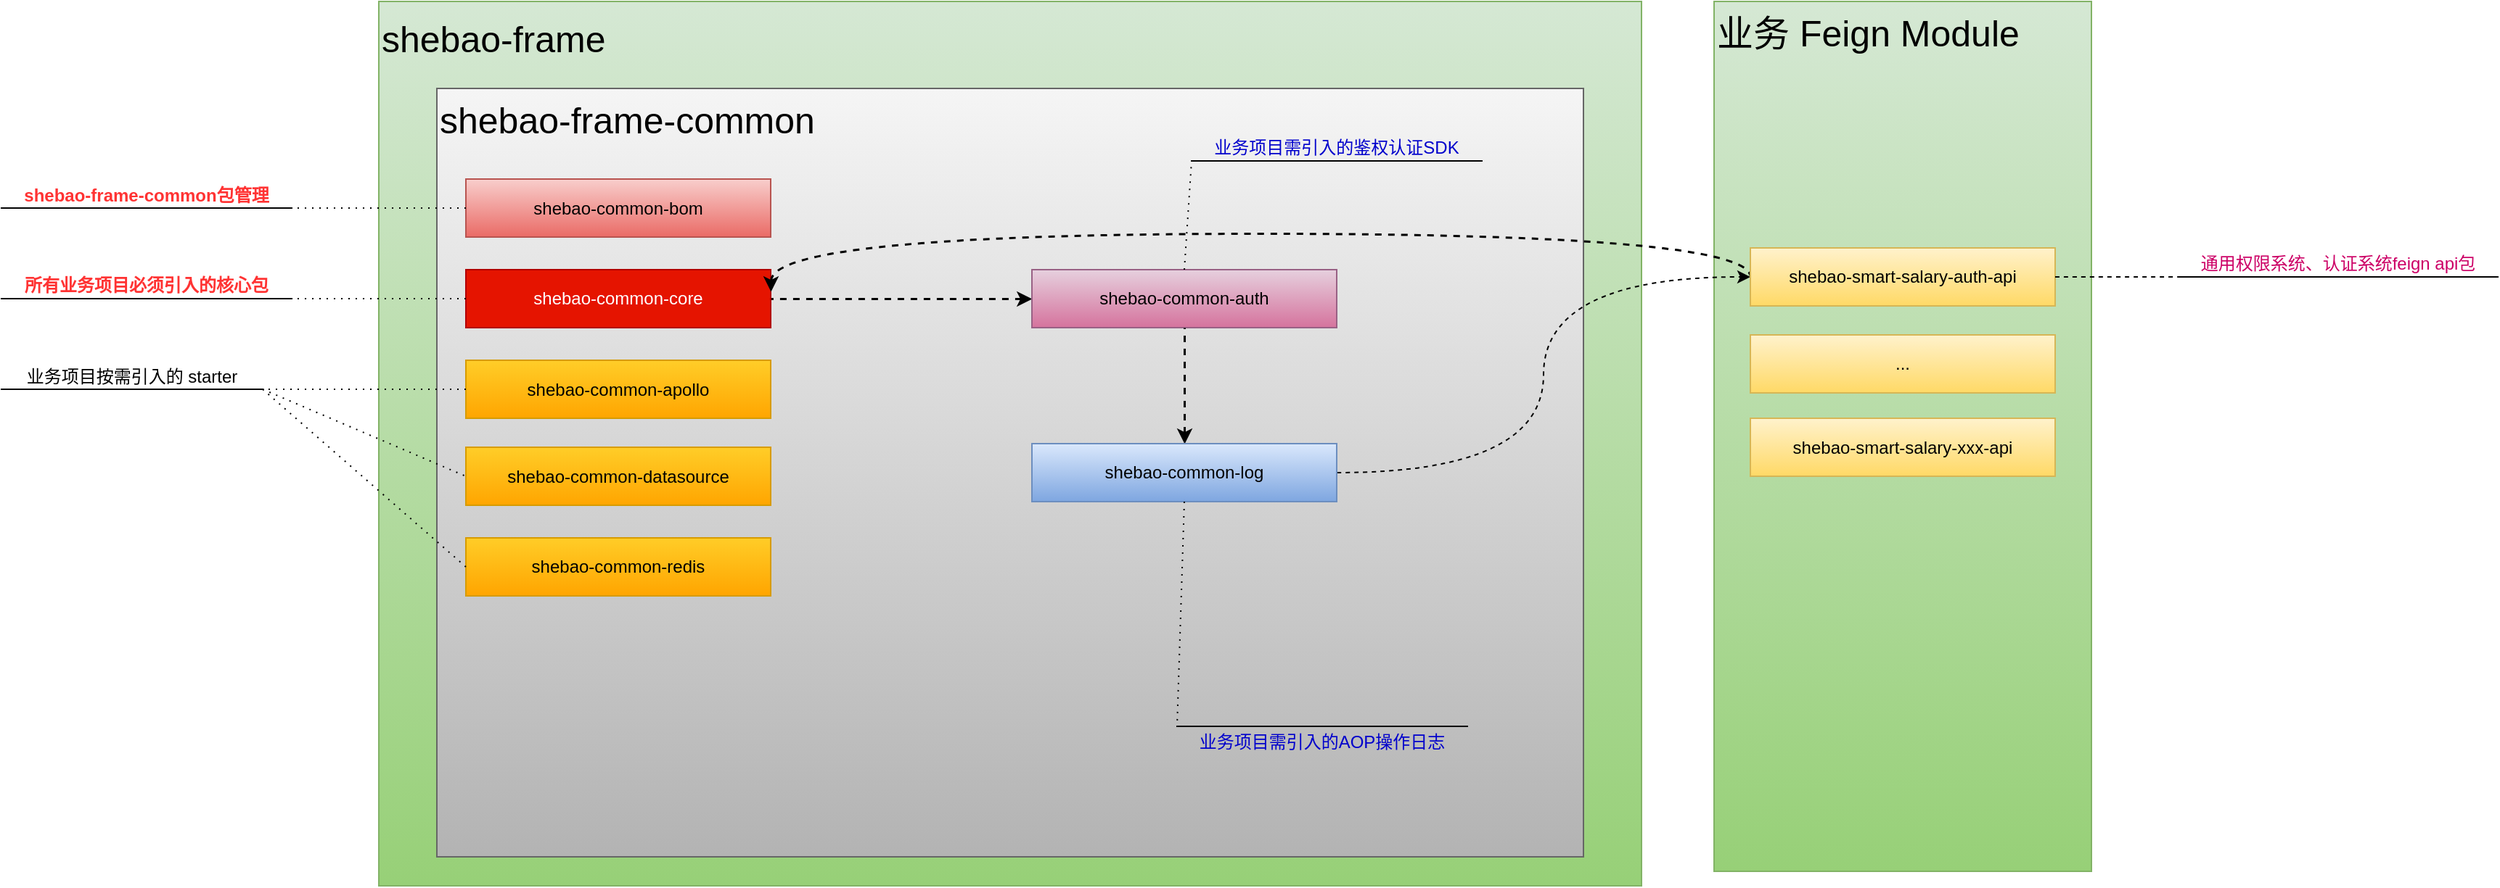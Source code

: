 <mxfile version="15.2.9" type="github">
  <diagram id="-tsS-FsJ0L8fD3Px-xXv" name="第 1 页">
    <mxGraphModel dx="2253" dy="1963" grid="1" gridSize="10" guides="1" tooltips="1" connect="1" arrows="1" fold="1" page="1" pageScale="1" pageWidth="827" pageHeight="1169" math="0" shadow="0">
      <root>
        <mxCell id="0" />
        <mxCell id="1" parent="0" />
        <mxCell id="Mv-XawTWSqNudMJ0L80r-18" value="业务 Feign Module" style="rounded=0;whiteSpace=wrap;html=1;fontSize=25;align=left;verticalAlign=top;fillColor=#d5e8d4;strokeColor=#82b366;gradientColor=#97d077;" parent="1" vertex="1">
          <mxGeometry x="840" y="-30" width="260" height="600" as="geometry" />
        </mxCell>
        <mxCell id="Mv-XawTWSqNudMJ0L80r-6" value="&lt;font style=&quot;font-size: 25px&quot;&gt;shebao-frame&lt;/font&gt;" style="rounded=0;whiteSpace=wrap;html=1;align=left;verticalAlign=top;fontSize=30;fillColor=#d5e8d4;strokeColor=#82b366;gradientColor=#97d077;" parent="1" vertex="1">
          <mxGeometry x="-80" y="-30" width="870" height="610" as="geometry" />
        </mxCell>
        <mxCell id="Mv-XawTWSqNudMJ0L80r-2" value="shebao-frame-common" style="rounded=0;whiteSpace=wrap;html=1;align=left;verticalAlign=top;fontSize=25;gradientColor=#b3b3b3;fillColor=#f5f5f5;strokeColor=#666666;" parent="1" vertex="1">
          <mxGeometry x="-40" y="30" width="790" height="530" as="geometry" />
        </mxCell>
        <mxCell id="Mv-XawTWSqNudMJ0L80r-8" value="shebao-common-apollo" style="rounded=0;whiteSpace=wrap;html=1;fillColor=#ffcd28;strokeColor=#d79b00;gradientColor=#ffa500;" parent="1" vertex="1">
          <mxGeometry x="-20" y="217.5" width="210" height="40" as="geometry" />
        </mxCell>
        <mxCell id="Mv-XawTWSqNudMJ0L80r-21" style="edgeStyle=orthogonalEdgeStyle;rounded=0;orthogonalLoop=1;jettySize=auto;html=1;fontSize=30;entryX=1;entryY=0.5;entryDx=0;entryDy=0;dashed=1;strokeWidth=1.5;startArrow=classic;startFill=1;endArrow=none;endFill=0;" parent="1" source="Mv-XawTWSqNudMJ0L80r-9" target="Mv-XawTWSqNudMJ0L80r-10" edge="1">
          <mxGeometry relative="1" as="geometry">
            <mxPoint x="220" y="165" as="targetPoint" />
          </mxGeometry>
        </mxCell>
        <mxCell id="Mv-XawTWSqNudMJ0L80r-9" value="shebao-common-auth" style="rounded=0;whiteSpace=wrap;html=1;fillColor=#e6d0de;strokeColor=#996185;gradientColor=#d5739d;" parent="1" vertex="1">
          <mxGeometry x="370" y="155" width="210" height="40" as="geometry" />
        </mxCell>
        <mxCell id="Mv-XawTWSqNudMJ0L80r-10" value="shebao-common-core" style="rounded=0;whiteSpace=wrap;html=1;fillColor=#e51400;strokeColor=#B20000;fontColor=#ffffff;" parent="1" vertex="1">
          <mxGeometry x="-20" y="155" width="210" height="40" as="geometry" />
        </mxCell>
        <mxCell id="Mv-XawTWSqNudMJ0L80r-11" value="shebao-common-bom" style="rounded=0;whiteSpace=wrap;html=1;fillColor=#f8cecc;strokeColor=#b85450;gradientColor=#ea6b66;" parent="1" vertex="1">
          <mxGeometry x="-20" y="92.5" width="210" height="40" as="geometry" />
        </mxCell>
        <mxCell id="Mv-XawTWSqNudMJ0L80r-12" value="shebao-common-redis" style="rounded=0;whiteSpace=wrap;html=1;fillColor=#ffcd28;strokeColor=#d79b00;gradientColor=#ffa500;" parent="1" vertex="1">
          <mxGeometry x="-20" y="340" width="210" height="40" as="geometry" />
        </mxCell>
        <mxCell id="Mv-XawTWSqNudMJ0L80r-13" value="shebao-common-datasource" style="rounded=0;whiteSpace=wrap;html=1;fillColor=#ffcd28;strokeColor=#d79b00;gradientColor=#ffa500;" parent="1" vertex="1">
          <mxGeometry x="-20" y="277.5" width="210" height="40" as="geometry" />
        </mxCell>
        <mxCell id="Mv-XawTWSqNudMJ0L80r-22" style="edgeStyle=orthogonalEdgeStyle;rounded=0;orthogonalLoop=1;jettySize=auto;html=1;fontSize=30;entryX=0.5;entryY=1;entryDx=0;entryDy=0;dashed=1;strokeWidth=1.5;startArrow=classic;startFill=1;endArrow=none;endFill=0;" parent="1" source="Mv-XawTWSqNudMJ0L80r-14" target="Mv-XawTWSqNudMJ0L80r-9" edge="1">
          <mxGeometry relative="1" as="geometry" />
        </mxCell>
        <mxCell id="Mv-XawTWSqNudMJ0L80r-24" style="rounded=0;orthogonalLoop=1;jettySize=auto;html=1;fontSize=30;entryX=0;entryY=0.5;entryDx=0;entryDy=0;dashed=1;strokeWidth=1.5;startArrow=classic;startFill=1;endArrow=none;endFill=0;edgeStyle=orthogonalEdgeStyle;curved=1;" parent="1" target="Mv-XawTWSqNudMJ0L80r-15" edge="1">
          <mxGeometry relative="1" as="geometry">
            <mxPoint x="190" y="170" as="sourcePoint" />
            <Array as="points">
              <mxPoint x="190" y="130" />
              <mxPoint x="865" y="130" />
            </Array>
          </mxGeometry>
        </mxCell>
        <mxCell id="tng2CFI7S1YM1ahf0Abw-3" style="edgeStyle=orthogonalEdgeStyle;rounded=0;orthogonalLoop=1;jettySize=auto;html=1;entryX=0;entryY=0.5;entryDx=0;entryDy=0;curved=1;dashed=1;" edge="1" parent="1" source="Mv-XawTWSqNudMJ0L80r-14" target="Mv-XawTWSqNudMJ0L80r-15">
          <mxGeometry relative="1" as="geometry" />
        </mxCell>
        <mxCell id="Mv-XawTWSqNudMJ0L80r-14" value="shebao-common-log" style="rounded=0;whiteSpace=wrap;html=1;fillColor=#dae8fc;strokeColor=#6c8ebf;gradientColor=#7ea6e0;" parent="1" vertex="1">
          <mxGeometry x="370" y="275" width="210" height="40" as="geometry" />
        </mxCell>
        <mxCell id="Mv-XawTWSqNudMJ0L80r-15" value="shebao-smart-salary-auth-api" style="rounded=0;whiteSpace=wrap;html=1;fillColor=#fff2cc;strokeColor=#d6b656;gradientColor=#ffd966;" parent="1" vertex="1">
          <mxGeometry x="865" y="140" width="210" height="40" as="geometry" />
        </mxCell>
        <mxCell id="Mv-XawTWSqNudMJ0L80r-25" value="..." style="rounded=0;whiteSpace=wrap;html=1;fillColor=#fff2cc;strokeColor=#d6b656;gradientColor=#ffd966;" parent="1" vertex="1">
          <mxGeometry x="865" y="200" width="210" height="40" as="geometry" />
        </mxCell>
        <mxCell id="Mv-XawTWSqNudMJ0L80r-26" value="shebao-smart-salary-xxx-api" style="rounded=0;whiteSpace=wrap;html=1;fillColor=#fff2cc;strokeColor=#d6b656;gradientColor=#ffd966;" parent="1" vertex="1">
          <mxGeometry x="865" y="257.5" width="210" height="40" as="geometry" />
        </mxCell>
        <mxCell id="Mv-XawTWSqNudMJ0L80r-32" value="shebao-frame-common包管理" style="whiteSpace=wrap;html=1;shape=partialRectangle;top=0;left=0;bottom=1;right=0;points=[[0,1],[1,1]];fillColor=none;align=center;verticalAlign=bottom;routingCenterY=0.5;snapToPoint=1;recursiveResize=0;autosize=1;treeFolding=1;treeMoving=1;newEdgeStyle={&quot;edgeStyle&quot;:&quot;entityRelationEdgeStyle&quot;,&quot;startArrow&quot;:&quot;none&quot;,&quot;endArrow&quot;:&quot;none&quot;,&quot;segment&quot;:10,&quot;curved&quot;:1};fontSize=12;fontStyle=1;fontColor=#FF3333;" parent="1" vertex="1">
          <mxGeometry x="-340" y="92.5" width="200" height="20" as="geometry" />
        </mxCell>
        <mxCell id="Mv-XawTWSqNudMJ0L80r-33" value="" style="startArrow=none;endArrow=none;segment=10;dashed=1;fontSize=12;dashPattern=1 4;" parent="1" source="Mv-XawTWSqNudMJ0L80r-11" target="Mv-XawTWSqNudMJ0L80r-32" edge="1">
          <mxGeometry relative="1" as="geometry">
            <mxPoint x="-160" y="112.5" as="sourcePoint" />
          </mxGeometry>
        </mxCell>
        <mxCell id="Mv-XawTWSqNudMJ0L80r-34" value="所有业务项目必须引入的核心包" style="whiteSpace=wrap;html=1;shape=partialRectangle;top=0;left=0;bottom=1;right=0;points=[[0,1],[1,1]];fillColor=none;align=center;verticalAlign=bottom;routingCenterY=0.5;snapToPoint=1;recursiveResize=0;autosize=1;treeFolding=1;treeMoving=1;newEdgeStyle={&quot;edgeStyle&quot;:&quot;entityRelationEdgeStyle&quot;,&quot;startArrow&quot;:&quot;none&quot;,&quot;endArrow&quot;:&quot;none&quot;,&quot;segment&quot;:10,&quot;curved&quot;:1};fontSize=12;fontColor=#FF3333;fontStyle=1" parent="1" vertex="1">
          <mxGeometry x="-340" y="155" width="200" height="20" as="geometry" />
        </mxCell>
        <mxCell id="Mv-XawTWSqNudMJ0L80r-35" value="" style="startArrow=none;endArrow=none;segment=10;dashed=1;fontSize=12;exitX=0;exitY=0.5;exitDx=0;exitDy=0;dashPattern=1 4;" parent="1" source="Mv-XawTWSqNudMJ0L80r-10" target="Mv-XawTWSqNudMJ0L80r-34" edge="1">
          <mxGeometry relative="1" as="geometry">
            <mxPoint x="-30" y="62" as="sourcePoint" />
          </mxGeometry>
        </mxCell>
        <mxCell id="Mv-XawTWSqNudMJ0L80r-40" style="rounded=0;orthogonalLoop=1;jettySize=auto;html=1;entryX=0;entryY=0.5;entryDx=0;entryDy=0;dashed=1;fontSize=12;fontColor=#000000;dashPattern=1 4;endArrow=none;endFill=0;" parent="1" source="Mv-XawTWSqNudMJ0L80r-38" target="Mv-XawTWSqNudMJ0L80r-13" edge="1">
          <mxGeometry relative="1" as="geometry" />
        </mxCell>
        <mxCell id="Mv-XawTWSqNudMJ0L80r-41" style="rounded=0;orthogonalLoop=1;jettySize=auto;html=1;entryX=0;entryY=0.5;entryDx=0;entryDy=0;dashed=1;fontSize=12;fontColor=#000000;dashPattern=1 4;endArrow=none;endFill=0;" parent="1" source="Mv-XawTWSqNudMJ0L80r-38" target="Mv-XawTWSqNudMJ0L80r-12" edge="1">
          <mxGeometry relative="1" as="geometry" />
        </mxCell>
        <mxCell id="Mv-XawTWSqNudMJ0L80r-38" value="业务项目按需引入的 starter" style="whiteSpace=wrap;html=1;shape=partialRectangle;top=0;left=0;bottom=1;right=0;points=[[0,1],[1,1]];fillColor=none;align=center;verticalAlign=bottom;routingCenterY=0.5;snapToPoint=1;recursiveResize=0;autosize=1;treeFolding=1;treeMoving=1;newEdgeStyle={&quot;edgeStyle&quot;:&quot;entityRelationEdgeStyle&quot;,&quot;startArrow&quot;:&quot;none&quot;,&quot;endArrow&quot;:&quot;none&quot;,&quot;segment&quot;:10,&quot;curved&quot;:1};fontSize=12;fontColor=#000000;" parent="1" vertex="1">
          <mxGeometry x="-340" y="217.5" width="180" height="20" as="geometry" />
        </mxCell>
        <mxCell id="Mv-XawTWSqNudMJ0L80r-39" value="" style="startArrow=none;endArrow=none;segment=10;dashed=1;fontSize=12;fontColor=#FF3333;exitX=0;exitY=0.5;exitDx=0;exitDy=0;dashPattern=1 4;" parent="1" source="Mv-XawTWSqNudMJ0L80r-8" target="Mv-XawTWSqNudMJ0L80r-38" edge="1">
          <mxGeometry relative="1" as="geometry">
            <mxPoint x="-40" y="170" as="sourcePoint" />
          </mxGeometry>
        </mxCell>
        <mxCell id="Mv-XawTWSqNudMJ0L80r-42" value="业务项目需引入的鉴权认证SDK" style="whiteSpace=wrap;html=1;shape=partialRectangle;top=0;left=0;bottom=1;right=0;points=[[0,1],[1,1]];fillColor=none;align=center;verticalAlign=bottom;routingCenterY=0.5;snapToPoint=1;recursiveResize=0;autosize=1;treeFolding=1;treeMoving=1;newEdgeStyle={&quot;edgeStyle&quot;:&quot;entityRelationEdgeStyle&quot;,&quot;startArrow&quot;:&quot;none&quot;,&quot;endArrow&quot;:&quot;none&quot;,&quot;segment&quot;:10,&quot;curved&quot;:1};fontSize=12;fontColor=#0000CC;" parent="1" vertex="1">
          <mxGeometry x="480" y="60" width="200" height="20" as="geometry" />
        </mxCell>
        <mxCell id="Mv-XawTWSqNudMJ0L80r-43" value="" style="startArrow=none;endArrow=none;segment=10;dashed=1;fontSize=12;fontColor=#000000;exitX=0.5;exitY=0;exitDx=0;exitDy=0;dashPattern=1 4;" parent="1" source="Mv-XawTWSqNudMJ0L80r-9" target="Mv-XawTWSqNudMJ0L80r-42" edge="1">
          <mxGeometry relative="1" as="geometry">
            <mxPoint x="520" y="-50" as="sourcePoint" />
          </mxGeometry>
        </mxCell>
        <mxCell id="Mv-XawTWSqNudMJ0L80r-44" value="业务项目需引入的AOP操作日志" style="whiteSpace=wrap;html=1;shape=partialRectangle;top=0;left=0;bottom=1;right=0;points=[[0,1],[1,1]];fillColor=none;align=center;verticalAlign=bottom;routingCenterY=0.5;snapToPoint=1;recursiveResize=0;autosize=1;treeFolding=1;treeMoving=1;newEdgeStyle={&quot;edgeStyle&quot;:&quot;entityRelationEdgeStyle&quot;,&quot;startArrow&quot;:&quot;none&quot;,&quot;endArrow&quot;:&quot;none&quot;,&quot;segment&quot;:10,&quot;curved&quot;:1};fontSize=12;fontColor=#0000CC;direction=west;" parent="1" vertex="1">
          <mxGeometry x="470" y="470" width="200" height="20" as="geometry" />
        </mxCell>
        <mxCell id="Mv-XawTWSqNudMJ0L80r-45" value="" style="startArrow=none;endArrow=none;segment=10;dashed=1;fontSize=12;fontColor=#000000;exitX=0.5;exitY=1;exitDx=0;exitDy=0;entryX=1;entryY=1;entryDx=0;entryDy=0;dashPattern=1 4;" parent="1" source="Mv-XawTWSqNudMJ0L80r-14" target="Mv-XawTWSqNudMJ0L80r-44" edge="1">
          <mxGeometry relative="1" as="geometry">
            <mxPoint x="470" y="660" as="sourcePoint" />
            <mxPoint x="270" y="610" as="targetPoint" />
          </mxGeometry>
        </mxCell>
        <mxCell id="Mv-XawTWSqNudMJ0L80r-46" value="通用权限系统、认证系统feign api包" style="whiteSpace=wrap;html=1;shape=partialRectangle;top=0;left=0;bottom=1;right=0;points=[[0,1],[1,1]];fillColor=none;align=center;verticalAlign=bottom;routingCenterY=0.5;snapToPoint=1;recursiveResize=0;autosize=1;treeFolding=1;treeMoving=1;newEdgeStyle={&quot;edgeStyle&quot;:&quot;entityRelationEdgeStyle&quot;,&quot;startArrow&quot;:&quot;none&quot;,&quot;endArrow&quot;:&quot;none&quot;,&quot;segment&quot;:10,&quot;curved&quot;:1};fontSize=12;fontColor=#CC0066;" parent="1" vertex="1">
          <mxGeometry x="1160" y="140" width="220" height="20" as="geometry" />
        </mxCell>
        <mxCell id="Mv-XawTWSqNudMJ0L80r-47" value="" style="edgeStyle=entityRelationEdgeStyle;startArrow=none;endArrow=none;segment=10;curved=1;dashed=1;fontSize=12;fontColor=#0000CC;exitX=1;exitY=0.5;exitDx=0;exitDy=0;" parent="1" source="Mv-XawTWSqNudMJ0L80r-15" target="Mv-XawTWSqNudMJ0L80r-46" edge="1">
          <mxGeometry relative="1" as="geometry">
            <mxPoint x="1130" y="190" as="sourcePoint" />
          </mxGeometry>
        </mxCell>
      </root>
    </mxGraphModel>
  </diagram>
</mxfile>

